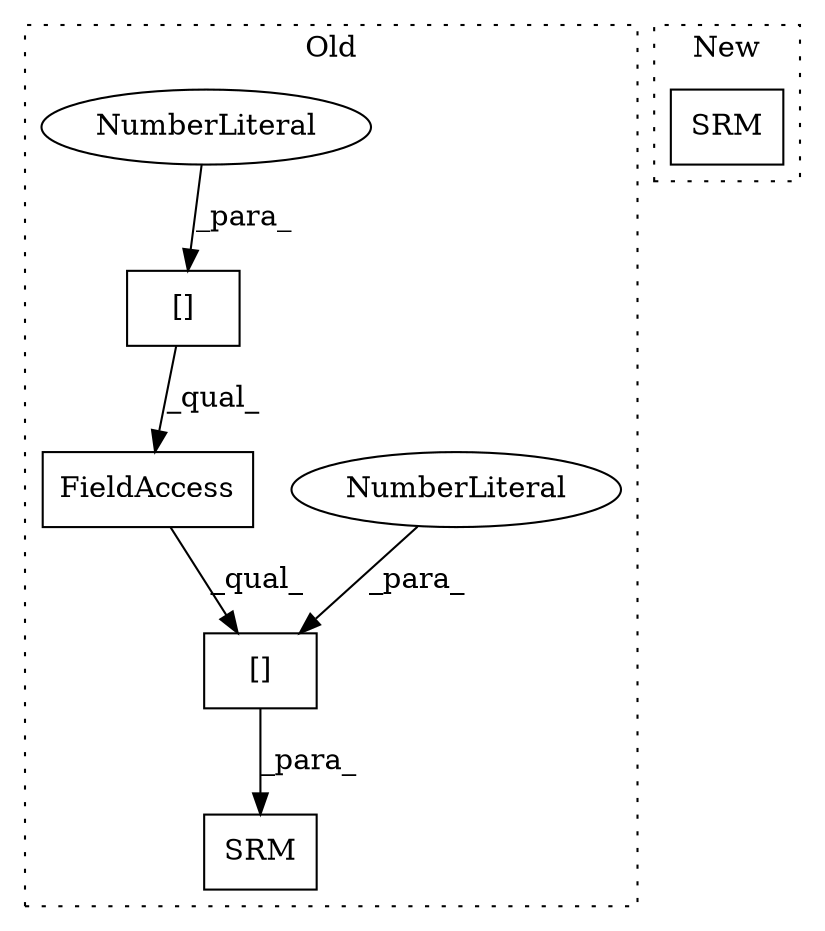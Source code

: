 digraph G {
subgraph cluster0 {
1 [label="SRM" a="32" s="463,483" l="4,1" shape="box"];
3 [label="[]" a="2" s="467,482" l="14,1" shape="box"];
4 [label="NumberLiteral" a="34" s="481" l="1" shape="ellipse"];
5 [label="FieldAccess" a="22" s="467" l="13" shape="box"];
6 [label="[]" a="2" s="467,473" l="5,1" shape="box"];
7 [label="NumberLiteral" a="34" s="472" l="1" shape="ellipse"];
label = "Old";
style="dotted";
}
subgraph cluster1 {
2 [label="SRM" a="32" s="463,579" l="4,1" shape="box"];
label = "New";
style="dotted";
}
3 -> 1 [label="_para_"];
4 -> 3 [label="_para_"];
5 -> 3 [label="_qual_"];
6 -> 5 [label="_qual_"];
7 -> 6 [label="_para_"];
}